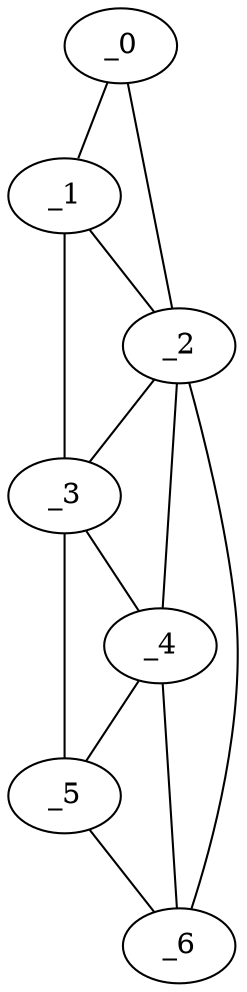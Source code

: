 graph "obj71__130.gxl" {
	_0	 [x=18,
		y=15];
	_1	 [x=19,
		y=21];
	_0 -- _1	 [valence=1];
	_2	 [x=21,
		y=13];
	_0 -- _2	 [valence=1];
	_1 -- _2	 [valence=2];
	_3	 [x=109,
		y=35];
	_1 -- _3	 [valence=1];
	_2 -- _3	 [valence=2];
	_4	 [x=110,
		y=22];
	_2 -- _4	 [valence=2];
	_6	 [x=112,
		y=16];
	_2 -- _6	 [valence=1];
	_3 -- _4	 [valence=2];
	_5	 [x=111,
		y=30];
	_3 -- _5	 [valence=1];
	_4 -- _5	 [valence=2];
	_4 -- _6	 [valence=2];
	_5 -- _6	 [valence=1];
}
